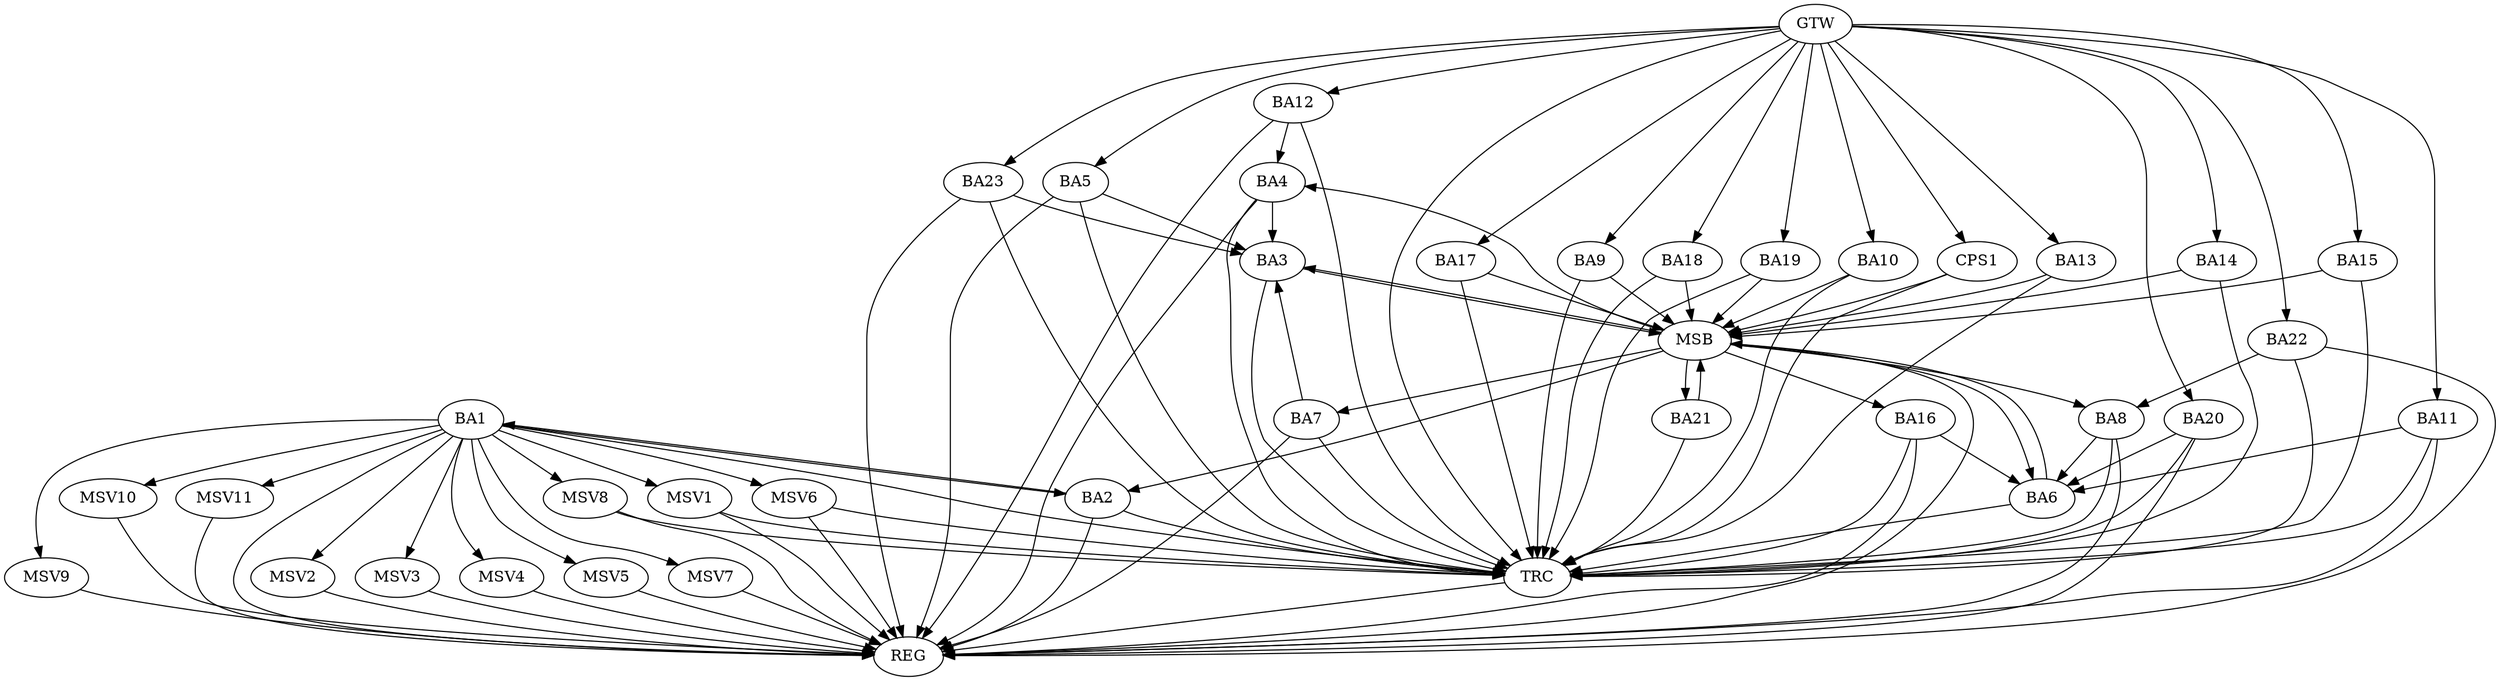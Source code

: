 strict digraph G {
  BA1 [ label="BA1" ];
  BA2 [ label="BA2" ];
  BA3 [ label="BA3" ];
  BA4 [ label="BA4" ];
  BA5 [ label="BA5" ];
  BA6 [ label="BA6" ];
  BA7 [ label="BA7" ];
  BA8 [ label="BA8" ];
  BA9 [ label="BA9" ];
  BA10 [ label="BA10" ];
  BA11 [ label="BA11" ];
  BA12 [ label="BA12" ];
  BA13 [ label="BA13" ];
  BA14 [ label="BA14" ];
  BA15 [ label="BA15" ];
  BA16 [ label="BA16" ];
  BA17 [ label="BA17" ];
  BA18 [ label="BA18" ];
  BA19 [ label="BA19" ];
  BA20 [ label="BA20" ];
  BA21 [ label="BA21" ];
  BA22 [ label="BA22" ];
  BA23 [ label="BA23" ];
  CPS1 [ label="CPS1" ];
  GTW [ label="GTW" ];
  REG [ label="REG" ];
  MSB [ label="MSB" ];
  TRC [ label="TRC" ];
  MSV1 [ label="MSV1" ];
  MSV2 [ label="MSV2" ];
  MSV3 [ label="MSV3" ];
  MSV4 [ label="MSV4" ];
  MSV5 [ label="MSV5" ];
  MSV6 [ label="MSV6" ];
  MSV7 [ label="MSV7" ];
  MSV8 [ label="MSV8" ];
  MSV9 [ label="MSV9" ];
  MSV10 [ label="MSV10" ];
  MSV11 [ label="MSV11" ];
  BA1 -> BA2;
  BA2 -> BA1;
  BA4 -> BA3;
  BA5 -> BA3;
  BA7 -> BA3;
  BA8 -> BA6;
  BA11 -> BA6;
  BA12 -> BA4;
  BA16 -> BA6;
  BA20 -> BA6;
  BA22 -> BA8;
  BA23 -> BA3;
  GTW -> BA5;
  GTW -> BA9;
  GTW -> BA10;
  GTW -> BA11;
  GTW -> BA12;
  GTW -> BA13;
  GTW -> BA14;
  GTW -> BA15;
  GTW -> BA17;
  GTW -> BA18;
  GTW -> BA19;
  GTW -> BA20;
  GTW -> BA22;
  GTW -> BA23;
  GTW -> CPS1;
  BA1 -> REG;
  BA2 -> REG;
  BA4 -> REG;
  BA5 -> REG;
  BA7 -> REG;
  BA8 -> REG;
  BA11 -> REG;
  BA12 -> REG;
  BA16 -> REG;
  BA20 -> REG;
  BA22 -> REG;
  BA23 -> REG;
  BA3 -> MSB;
  MSB -> BA2;
  MSB -> REG;
  BA6 -> MSB;
  MSB -> BA3;
  BA9 -> MSB;
  MSB -> BA8;
  BA10 -> MSB;
  BA13 -> MSB;
  BA14 -> MSB;
  BA15 -> MSB;
  MSB -> BA6;
  BA17 -> MSB;
  MSB -> BA4;
  BA18 -> MSB;
  BA19 -> MSB;
  BA21 -> MSB;
  CPS1 -> MSB;
  MSB -> BA7;
  MSB -> BA21;
  MSB -> BA16;
  BA1 -> TRC;
  BA2 -> TRC;
  BA3 -> TRC;
  BA4 -> TRC;
  BA5 -> TRC;
  BA6 -> TRC;
  BA7 -> TRC;
  BA8 -> TRC;
  BA9 -> TRC;
  BA10 -> TRC;
  BA11 -> TRC;
  BA12 -> TRC;
  BA13 -> TRC;
  BA14 -> TRC;
  BA15 -> TRC;
  BA16 -> TRC;
  BA17 -> TRC;
  BA18 -> TRC;
  BA19 -> TRC;
  BA20 -> TRC;
  BA21 -> TRC;
  BA22 -> TRC;
  BA23 -> TRC;
  CPS1 -> TRC;
  GTW -> TRC;
  TRC -> REG;
  BA1 -> MSV1;
  MSV1 -> REG;
  MSV1 -> TRC;
  BA1 -> MSV2;
  MSV2 -> REG;
  BA1 -> MSV3;
  MSV3 -> REG;
  BA1 -> MSV4;
  MSV4 -> REG;
  BA1 -> MSV5;
  MSV5 -> REG;
  BA1 -> MSV6;
  MSV6 -> REG;
  MSV6 -> TRC;
  BA1 -> MSV7;
  BA1 -> MSV8;
  MSV7 -> REG;
  MSV8 -> REG;
  MSV8 -> TRC;
  BA1 -> MSV9;
  BA1 -> MSV10;
  MSV9 -> REG;
  MSV10 -> REG;
  BA1 -> MSV11;
  MSV11 -> REG;
}
